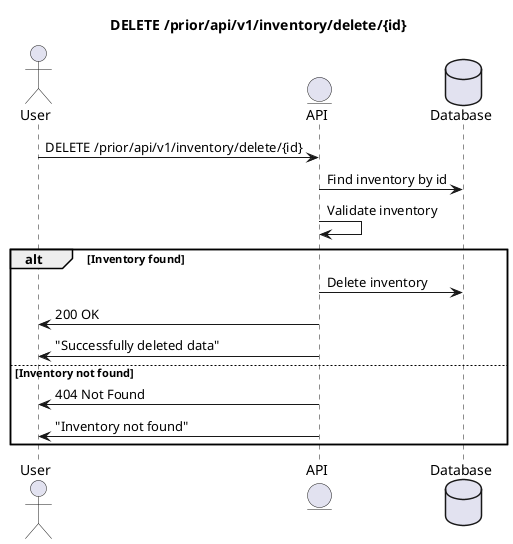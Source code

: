 @startuml
'https://plantuml.com/sequence-diagram

title DELETE /prior/api/v1/inventory/delete/{id}

actor User as u
entity API as a
database Database as d

u->a : DELETE /prior/api/v1/inventory/delete/{id}
a->d: Find inventory by id
a->a : Validate inventory

alt Inventory found
    a->d : Delete inventory
    a->u : 200 OK
    a->u : "Successfully deleted data"
else Inventory not found
    a->u : 404 Not Found
    a->u : "Inventory not found"
end

@enduml
